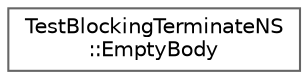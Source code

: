 digraph "类继承关系图"
{
 // LATEX_PDF_SIZE
  bgcolor="transparent";
  edge [fontname=Helvetica,fontsize=10,labelfontname=Helvetica,labelfontsize=10];
  node [fontname=Helvetica,fontsize=10,shape=box,height=0.2,width=0.4];
  rankdir="LR";
  Node0 [id="Node000000",label="TestBlockingTerminateNS\l::EmptyBody",height=0.2,width=0.4,color="grey40", fillcolor="white", style="filled",URL="$struct_test_blocking_terminate_n_s_1_1_empty_body.html",tooltip=" "];
}
